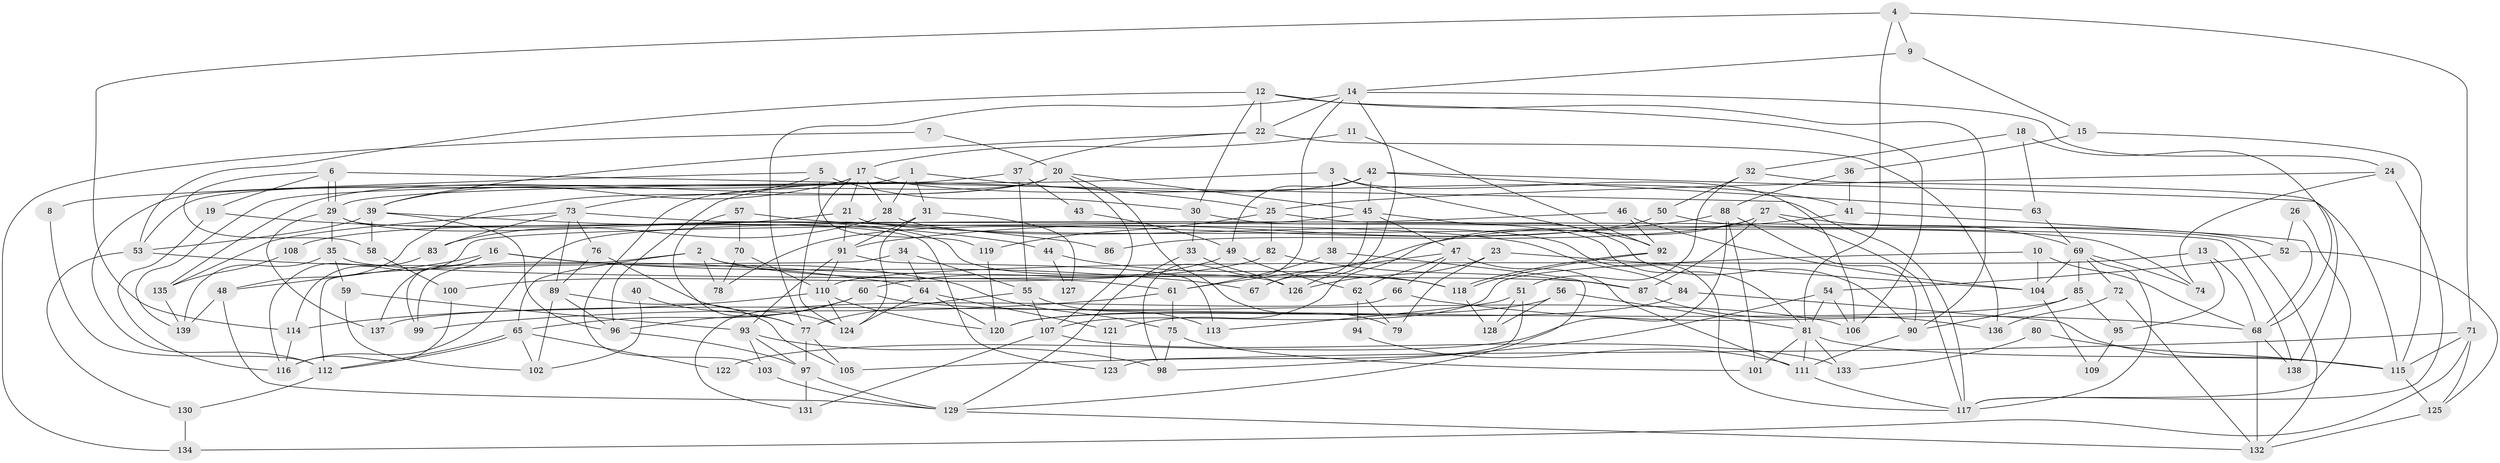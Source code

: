 // coarse degree distribution, {4: 0.16494845360824742, 5: 0.17525773195876287, 11: 0.010309278350515464, 7: 0.041237113402061855, 3: 0.29896907216494845, 12: 0.010309278350515464, 6: 0.14432989690721648, 2: 0.07216494845360824, 8: 0.030927835051546393, 13: 0.010309278350515464, 14: 0.020618556701030927, 9: 0.020618556701030927}
// Generated by graph-tools (version 1.1) at 2025/18/03/04/25 18:18:50]
// undirected, 139 vertices, 278 edges
graph export_dot {
graph [start="1"]
  node [color=gray90,style=filled];
  1;
  2;
  3;
  4;
  5;
  6;
  7;
  8;
  9;
  10;
  11;
  12;
  13;
  14;
  15;
  16;
  17;
  18;
  19;
  20;
  21;
  22;
  23;
  24;
  25;
  26;
  27;
  28;
  29;
  30;
  31;
  32;
  33;
  34;
  35;
  36;
  37;
  38;
  39;
  40;
  41;
  42;
  43;
  44;
  45;
  46;
  47;
  48;
  49;
  50;
  51;
  52;
  53;
  54;
  55;
  56;
  57;
  58;
  59;
  60;
  61;
  62;
  63;
  64;
  65;
  66;
  67;
  68;
  69;
  70;
  71;
  72;
  73;
  74;
  75;
  76;
  77;
  78;
  79;
  80;
  81;
  82;
  83;
  84;
  85;
  86;
  87;
  88;
  89;
  90;
  91;
  92;
  93;
  94;
  95;
  96;
  97;
  98;
  99;
  100;
  101;
  102;
  103;
  104;
  105;
  106;
  107;
  108;
  109;
  110;
  111;
  112;
  113;
  114;
  115;
  116;
  117;
  118;
  119;
  120;
  121;
  122;
  123;
  124;
  125;
  126;
  127;
  128;
  129;
  130;
  131;
  132;
  133;
  134;
  135;
  136;
  137;
  138;
  139;
  1 -- 28;
  1 -- 25;
  1 -- 31;
  1 -- 53;
  2 -- 99;
  2 -- 65;
  2 -- 78;
  2 -- 87;
  2 -- 118;
  3 -- 106;
  3 -- 29;
  3 -- 38;
  3 -- 92;
  4 -- 81;
  4 -- 114;
  4 -- 9;
  4 -- 71;
  5 -- 30;
  5 -- 119;
  5 -- 8;
  5 -- 73;
  6 -- 117;
  6 -- 29;
  6 -- 29;
  6 -- 19;
  6 -- 58;
  7 -- 20;
  7 -- 134;
  8 -- 112;
  9 -- 14;
  9 -- 15;
  10 -- 104;
  10 -- 68;
  10 -- 107;
  11 -- 92;
  11 -- 17;
  12 -- 53;
  12 -- 90;
  12 -- 22;
  12 -- 30;
  12 -- 106;
  13 -- 68;
  13 -- 110;
  13 -- 95;
  14 -- 98;
  14 -- 24;
  14 -- 22;
  14 -- 77;
  14 -- 126;
  15 -- 115;
  15 -- 36;
  16 -- 48;
  16 -- 137;
  16 -- 67;
  16 -- 75;
  16 -- 99;
  17 -- 39;
  17 -- 124;
  17 -- 21;
  17 -- 28;
  17 -- 41;
  17 -- 112;
  18 -- 63;
  18 -- 68;
  18 -- 32;
  19 -- 116;
  19 -- 86;
  20 -- 45;
  20 -- 107;
  20 -- 48;
  20 -- 79;
  20 -- 103;
  20 -- 135;
  21 -- 91;
  21 -- 74;
  21 -- 108;
  22 -- 37;
  22 -- 39;
  22 -- 136;
  23 -- 79;
  23 -- 126;
  23 -- 104;
  24 -- 117;
  24 -- 25;
  24 -- 74;
  25 -- 132;
  25 -- 82;
  25 -- 119;
  26 -- 52;
  26 -- 117;
  27 -- 87;
  27 -- 117;
  27 -- 69;
  27 -- 86;
  27 -- 121;
  28 -- 83;
  28 -- 117;
  29 -- 35;
  29 -- 123;
  29 -- 126;
  29 -- 137;
  30 -- 81;
  30 -- 33;
  31 -- 124;
  31 -- 91;
  31 -- 127;
  32 -- 51;
  32 -- 50;
  32 -- 138;
  33 -- 126;
  33 -- 129;
  34 -- 55;
  34 -- 112;
  34 -- 64;
  35 -- 61;
  35 -- 139;
  35 -- 59;
  36 -- 88;
  36 -- 41;
  37 -- 139;
  37 -- 43;
  37 -- 55;
  38 -- 61;
  38 -- 129;
  39 -- 96;
  39 -- 44;
  39 -- 53;
  39 -- 58;
  40 -- 77;
  40 -- 102;
  41 -- 67;
  41 -- 68;
  42 -- 45;
  42 -- 96;
  42 -- 49;
  42 -- 63;
  42 -- 115;
  43 -- 49;
  44 -- 118;
  44 -- 127;
  45 -- 67;
  45 -- 47;
  45 -- 90;
  45 -- 114;
  46 -- 92;
  46 -- 104;
  46 -- 116;
  47 -- 111;
  47 -- 66;
  47 -- 61;
  47 -- 62;
  48 -- 129;
  48 -- 139;
  49 -- 60;
  49 -- 62;
  50 -- 52;
  50 -- 78;
  51 -- 128;
  51 -- 123;
  51 -- 113;
  52 -- 125;
  52 -- 54;
  53 -- 64;
  53 -- 130;
  54 -- 106;
  54 -- 98;
  54 -- 81;
  55 -- 113;
  55 -- 77;
  55 -- 107;
  56 -- 120;
  56 -- 81;
  56 -- 128;
  57 -- 77;
  57 -- 84;
  57 -- 70;
  58 -- 100;
  59 -- 93;
  59 -- 102;
  60 -- 65;
  60 -- 96;
  60 -- 106;
  61 -- 75;
  61 -- 99;
  62 -- 79;
  62 -- 94;
  63 -- 69;
  64 -- 120;
  64 -- 121;
  64 -- 124;
  65 -- 102;
  65 -- 112;
  65 -- 112;
  65 -- 122;
  66 -- 68;
  66 -- 131;
  68 -- 138;
  68 -- 132;
  69 -- 74;
  69 -- 72;
  69 -- 85;
  69 -- 104;
  69 -- 117;
  70 -- 78;
  70 -- 110;
  71 -- 125;
  71 -- 105;
  71 -- 115;
  71 -- 134;
  72 -- 132;
  72 -- 136;
  73 -- 89;
  73 -- 76;
  73 -- 83;
  73 -- 135;
  73 -- 138;
  75 -- 101;
  75 -- 98;
  76 -- 124;
  76 -- 89;
  77 -- 97;
  77 -- 105;
  80 -- 115;
  80 -- 133;
  81 -- 115;
  81 -- 101;
  81 -- 111;
  81 -- 133;
  82 -- 100;
  82 -- 87;
  83 -- 116;
  84 -- 120;
  84 -- 115;
  85 -- 90;
  85 -- 95;
  85 -- 137;
  87 -- 136;
  88 -- 91;
  88 -- 90;
  88 -- 101;
  88 -- 122;
  89 -- 105;
  89 -- 96;
  89 -- 102;
  90 -- 111;
  91 -- 93;
  91 -- 110;
  91 -- 113;
  92 -- 118;
  92 -- 118;
  93 -- 103;
  93 -- 97;
  93 -- 98;
  94 -- 111;
  95 -- 109;
  96 -- 97;
  97 -- 129;
  97 -- 131;
  100 -- 116;
  103 -- 129;
  104 -- 109;
  107 -- 131;
  107 -- 133;
  108 -- 135;
  110 -- 114;
  110 -- 120;
  110 -- 124;
  111 -- 117;
  112 -- 130;
  114 -- 116;
  115 -- 125;
  118 -- 128;
  119 -- 120;
  121 -- 123;
  125 -- 132;
  129 -- 132;
  130 -- 134;
  135 -- 139;
}
